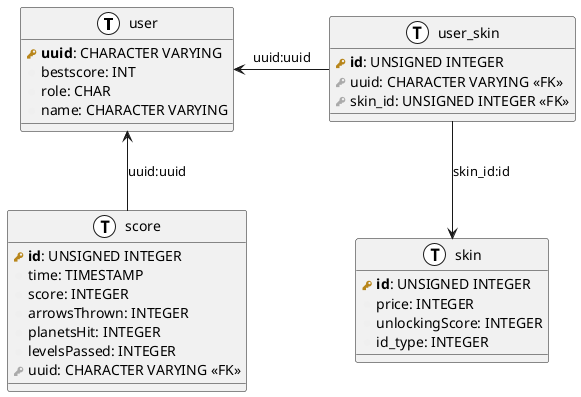 @startuml
!define primary_key(x) <b><color:#b8861b><&key></color> x</b>
!define foreign_key(x) <color:#aaaaaa><&key></color> x
!define column(x) <color:#efefef><&media-record></color> x
!define table(x) entity x << (T, white) >>

table( user ) {
  primary_key( uuid ): CHARACTER VARYING
  column( bestscore ): INT
  column( role ): CHAR
  column( name ): CHARACTER VARYING
}
table( score ) {
  primary_key( id ): UNSIGNED INTEGER
  column( time ): TIMESTAMP
  column( score ): INTEGER
  column( arrowsThrown ): INTEGER
  column( planetsHit ): INTEGER
  column( levelsPassed ): INTEGER
  foreign_key( uuid ): CHARACTER VARYING <<FK>>
}
table( skin ) {
  primary_key( id ): UNSIGNED INTEGER 
  column( price ): INTEGER
  column( unlockingScore ): INTEGER
  column( id_type ): INTEGER
}
table( user_skin ) {
  primary_key( id ): UNSIGNED INTEGER
  foreign_key( uuid ): CHARACTER VARYING <<FK>>
  foreign_key( skin_id ): UNSIGNED INTEGER <<FK>>
}

user_skin --> skin : skin_id:id
user <-- score : uuid:uuid
user <- user_skin : uuid:uuid

@enduml